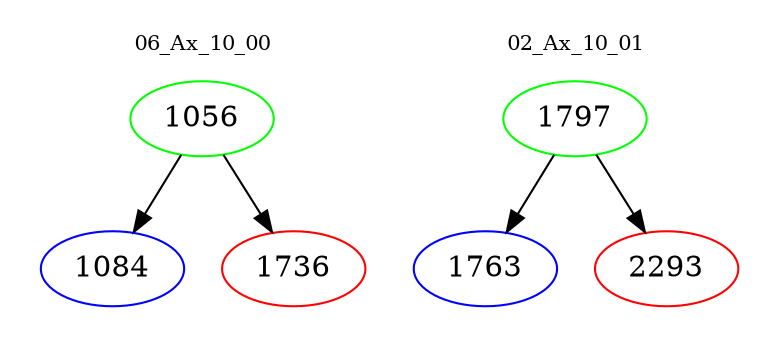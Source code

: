 digraph{
subgraph cluster_0 {
color = white
label = "06_Ax_10_00";
fontsize=10;
T0_1056 [label="1056", color="green"]
T0_1056 -> T0_1084 [color="black"]
T0_1084 [label="1084", color="blue"]
T0_1056 -> T0_1736 [color="black"]
T0_1736 [label="1736", color="red"]
}
subgraph cluster_1 {
color = white
label = "02_Ax_10_01";
fontsize=10;
T1_1797 [label="1797", color="green"]
T1_1797 -> T1_1763 [color="black"]
T1_1763 [label="1763", color="blue"]
T1_1797 -> T1_2293 [color="black"]
T1_2293 [label="2293", color="red"]
}
}
